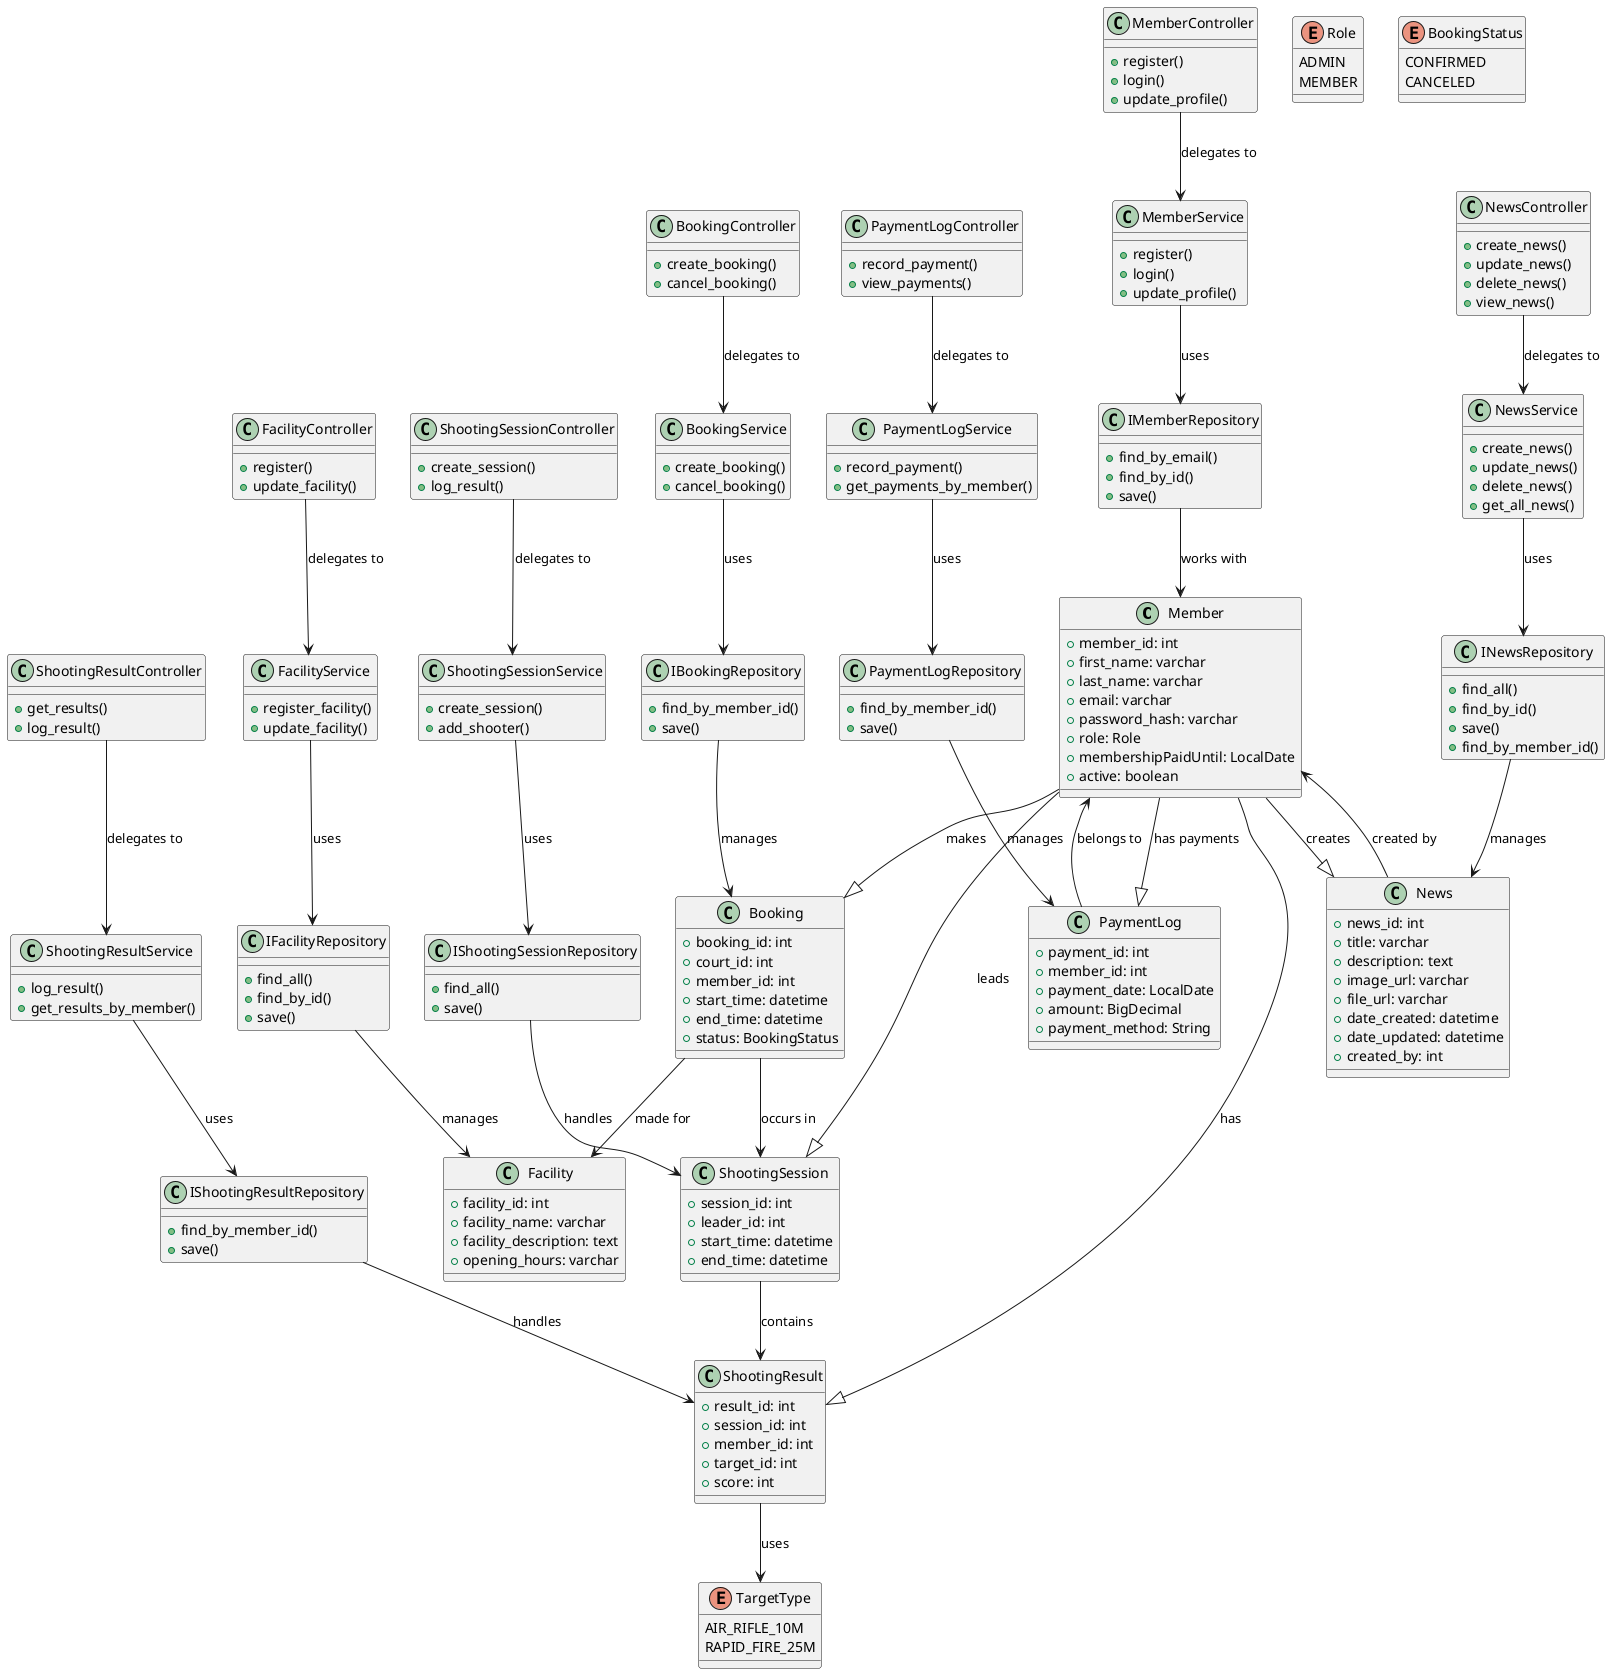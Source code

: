 @startuml
!define RECTANGLE class

RECTANGLE Member {
  + member_id: int
  + first_name: varchar
  + last_name: varchar
  + email: varchar
  + password_hash: varchar
  + role: Role
  + membershipPaidUntil: LocalDate
  + active: boolean
}

RECTANGLE Booking {
  + booking_id: int
  + court_id: int
  + member_id: int
  + start_time: datetime
  + end_time: datetime
  + status: BookingStatus
}

RECTANGLE Facility {
  + facility_id: int
  + facility_name: varchar
  + facility_description: text
  + opening_hours: varchar
}

RECTANGLE ShootingSession {
  + session_id: int
  + leader_id: int
  + start_time: datetime
  + end_time: datetime
}

RECTANGLE ShootingResult {
  + result_id: int
  + session_id: int
  + member_id: int
  + target_id: int
  + score: int
}

RECTANGLE PaymentLog {
  + payment_id: int
  + member_id: int
  + payment_date: LocalDate
  + amount: BigDecimal
  + payment_method: String
}

RECTANGLE News {
  + news_id: int
  + title: varchar
  + description: text
  + image_url: varchar
  + file_url: varchar
  + date_created: datetime
  + date_updated: datetime
  + created_by: int
}

enum Role {
  ADMIN
  MEMBER
}

enum BookingStatus {
  CONFIRMED
  CANCELED
}

enum TargetType {
  AIR_RIFLE_10M
  RAPID_FIRE_25M
}

RECTANGLE IMemberRepository {
  + find_by_email()
  + find_by_id()
  + save()
}

RECTANGLE IBookingRepository {
  + find_by_member_id()
  + save()
}

RECTANGLE IFacilityRepository {
  + find_all()
  + find_by_id()
  + save()
}

RECTANGLE IShootingSessionRepository {
  + find_all()
  + save()
}

RECTANGLE IShootingResultRepository {
  + find_by_member_id()
  + save()
}

RECTANGLE PaymentLogRepository {
  + find_by_member_id()
  + save()
}

RECTANGLE INewsRepository {
  + find_all()
  + find_by_id()
  + save()
  + find_by_member_id()
}

RECTANGLE MemberService {
  + register()
  + login()
  + update_profile()
}

RECTANGLE BookingService {
  + create_booking()
  + cancel_booking()
}

RECTANGLE FacilityService {
  + register_facility()
  + update_facility()
}

RECTANGLE ShootingSessionService {
  + create_session()
  + add_shooter()
}

RECTANGLE ShootingResultService {
  + log_result()
  + get_results_by_member()
}

RECTANGLE PaymentLogService {
  + record_payment()
  + get_payments_by_member()
}

RECTANGLE NewsService {
  + create_news()
  + update_news()
  + delete_news()
  + get_all_news()
}

RECTANGLE MemberController {
  + register()
  + login()
  + update_profile()
}

RECTANGLE BookingController {
  + create_booking()
  + cancel_booking()
}

RECTANGLE FacilityController {
  + register()
  + update_facility()
}

RECTANGLE ShootingSessionController {
  + create_session()
  + log_result()
}

RECTANGLE ShootingResultController {
  + get_results()
  + log_result()
}

RECTANGLE PaymentLogController {
  + record_payment()
  + view_payments()
}

RECTANGLE NewsController {
  + create_news()
  + update_news()
  + delete_news()
  + view_news()
}

Member --|> PaymentLog : has payments
Member --|> Booking : makes
Member --|> ShootingResult : has
Member --|> ShootingSession : leads
Member --|> News : creates

PaymentLog --> Member : belongs to
News --> Member : created by

Booking --> ShootingSession : occurs in
ShootingSession --> ShootingResult : contains
ShootingResult --> TargetType : uses

Booking --> Facility : made for

IFacilityRepository --> Facility : manages
IMemberRepository --> Member : works with
IBookingRepository --> Booking : manages
IShootingSessionRepository --> ShootingSession : handles
IShootingResultRepository --> ShootingResult : handles
PaymentLogRepository --> PaymentLog : manages
INewsRepository --> News : manages

MemberService --> IMemberRepository : uses
BookingService --> IBookingRepository : uses
FacilityService --> IFacilityRepository : uses
ShootingSessionService --> IShootingSessionRepository : uses
ShootingResultService --> IShootingResultRepository : uses
PaymentLogService --> PaymentLogRepository : uses
NewsService --> INewsRepository : uses

MemberController --> MemberService : delegates to
BookingController --> BookingService : delegates to
FacilityController --> FacilityService : delegates to
ShootingSessionController --> ShootingSessionService : delegates to
ShootingResultController --> ShootingResultService : delegates to
PaymentLogController --> PaymentLogService : delegates to
NewsController --> NewsService : delegates to
@enduml
